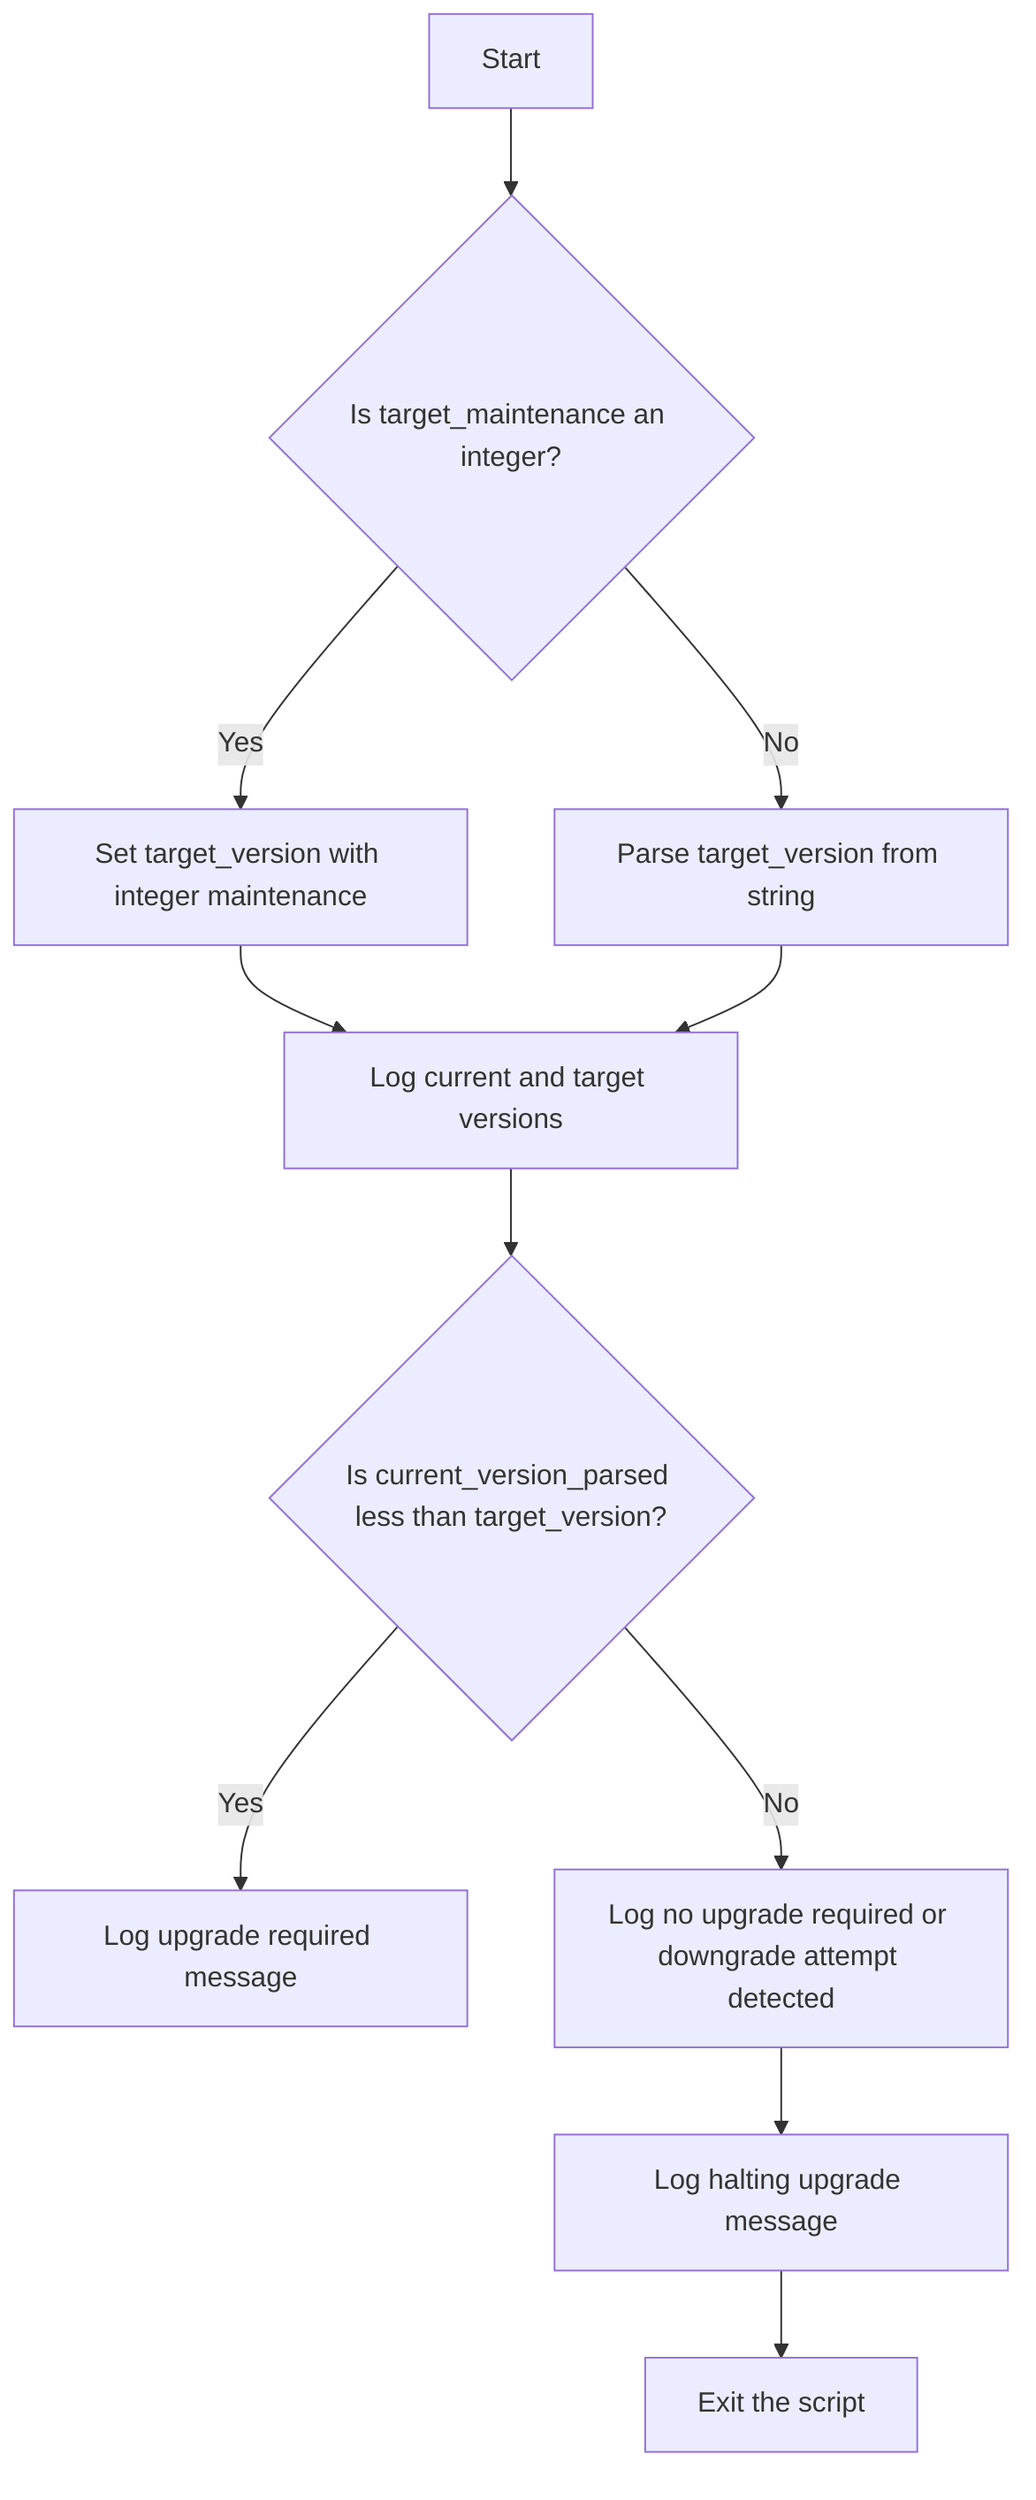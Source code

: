 graph TB
    DU1[Start] --> DU2{Is target_maintenance an integer?}
    DU2 -->|Yes| DU3[Set target_version with integer maintenance]
    DU2 -->|No| DU4[Parse target_version from string]
    DU3 --> DU5[Log current and target versions]
    DU4 --> DU5
    DU5 --> DU6{Is current_version_parsed less than target_version?}
    DU6 -->|Yes| DU7[Log upgrade required message]
    DU6 -->|No| DU8[Log no upgrade required or downgrade attempt detected]
    DU8 --> DU9[Log halting upgrade message]
    DU9 --> DU10[Exit the script]